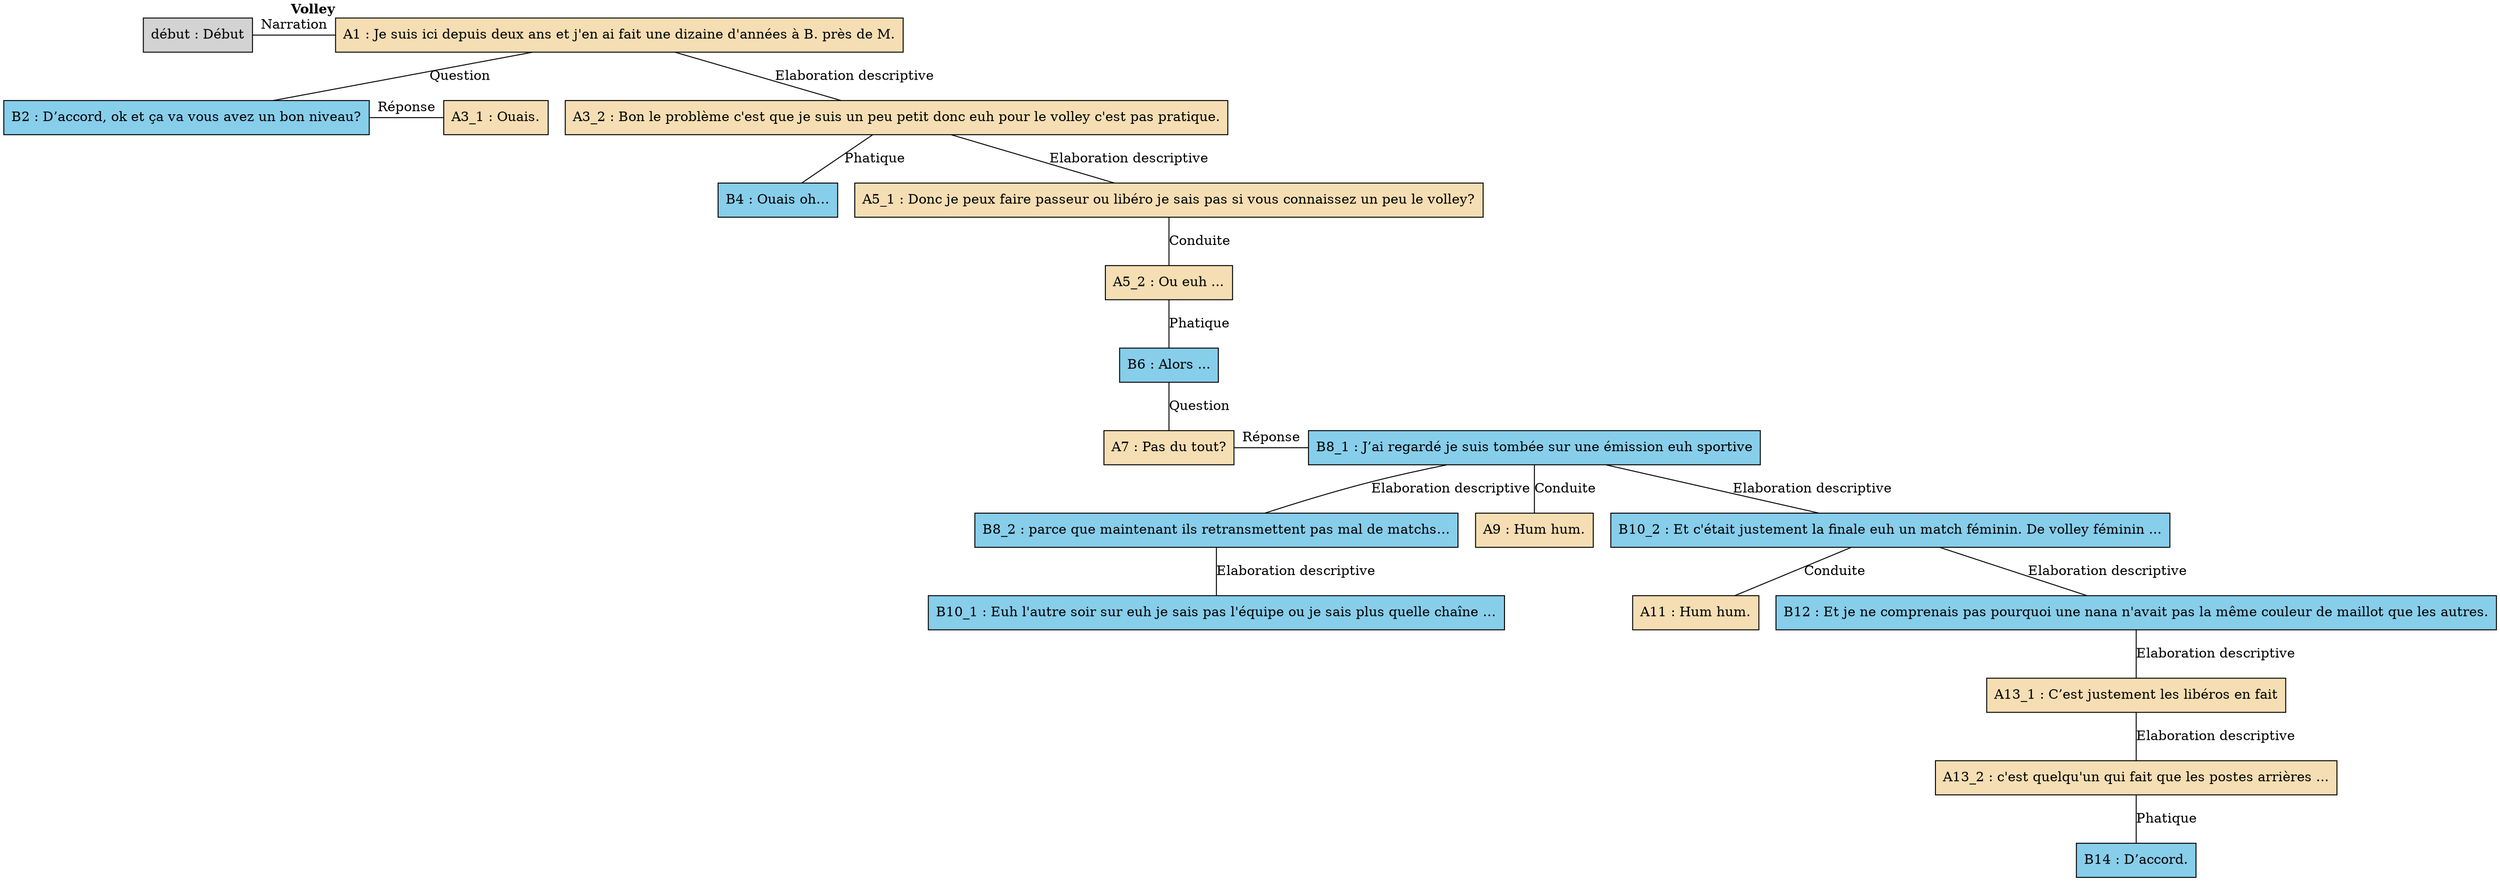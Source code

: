 digraph A11 {
	node [shape=box style=filled]
	"début" [label="début : Début" xlabel=""]
	A1 [label="A1 : Je suis ici depuis deux ans et j'en ai fait une dizaine d'années à B. près de M." fillcolor=wheat xlabel=<<B>Volley</B>>]
	B2 [label="B2 : D’accord, ok et ça va vous avez un bon niveau?" fillcolor=skyblue xlabel=""]
	A3_1 [label="A3_1 : Ouais." fillcolor=wheat xlabel=""]
	A3_2 [label="A3_2 : Bon le problème c'est que je suis un peu petit donc euh pour le volley c'est pas pratique." fillcolor=wheat xlabel=""]
	B4 [label="B4 : Ouais oh…" fillcolor=skyblue xlabel=""]
	A5_1 [label="A5_1 : Donc je peux faire passeur ou libéro je sais pas si vous connaissez un peu le volley?" fillcolor=wheat xlabel=""]
	A5_2 [label="A5_2 : Ou euh ..." fillcolor=wheat xlabel=""]
	B6 [label="B6 : Alors ..." fillcolor=skyblue xlabel=""]
	A7 [label="A7 : Pas du tout?" fillcolor=wheat xlabel=""]
	B8_1 [label="B8_1 : J’ai regardé je suis tombée sur une émission euh sportive" fillcolor=skyblue xlabel=""]
	B8_2 [label="B8_2 : parce que maintenant ils retransmettent pas mal de matchs…" fillcolor=skyblue xlabel=""]
	A9 [label="A9 : Hum hum." fillcolor=wheat xlabel=""]
	B10_1 [label="B10_1 : Euh l'autre soir sur euh je sais pas l'équipe ou je sais plus quelle chaîne …" fillcolor=skyblue xlabel=""]
	B10_2 [label="B10_2 : Et c'était justement la finale euh un match féminin. De volley féminin ..." fillcolor=skyblue xlabel=""]
	A11 [label="A11 : Hum hum." fillcolor=wheat xlabel=""]
	B12 [label="B12 : Et je ne comprenais pas pourquoi une nana n'avait pas la même couleur de maillot que les autres." fillcolor=skyblue xlabel=""]
	A13_1 [label="A13_1 : C’est justement les libéros en fait" fillcolor=wheat xlabel=""]
	A13_2 [label="A13_2 : c'est quelqu'un qui fait que les postes arrières ..." fillcolor=wheat xlabel=""]
	B14 [label="B14 : D’accord." fillcolor=skyblue xlabel=""]
	{
		rank=same
		"début"
		A1
		"début" -> A1 [label=Narration dir=none]
	}
	A1 -> B2 [label=Question dir=none]
	{
		rank=same
		B2
		A3_1
		B2 -> A3_1 [label="Réponse" dir=none]
	}
	A1 -> A3_2 [label="Elaboration descriptive" dir=none]
	A3_2 -> B4 [label=Phatique dir=none]
	A3_2 -> A5_1 [label="Elaboration descriptive" dir=none]
	A5_1 -> A5_2 [label=Conduite dir=none]
	A5_2 -> B6 [label=Phatique dir=none]
	B6 -> A7 [label=Question dir=none]
	{
		rank=same
		A7
		B8_1
		A7 -> B8_1 [label="Réponse" dir=none]
	}
	B8_1 -> B8_2 [label="Elaboration descriptive" dir=none]
	B8_1 -> A9 [label=Conduite dir=none]
	B8_2 -> B10_1 [label="Elaboration descriptive" dir=none]
	B8_1 -> B10_2 [label="Elaboration descriptive" dir=none]
	B10_2 -> A11 [label=Conduite dir=none]
	B10_2 -> B12 [label="Elaboration descriptive" dir=none]
	B12 -> A13_1 [label="Elaboration descriptive" dir=none]
	A13_1 -> A13_2 [label="Elaboration descriptive" dir=none]
	A13_2 -> B14 [label=Phatique dir=none]
}
